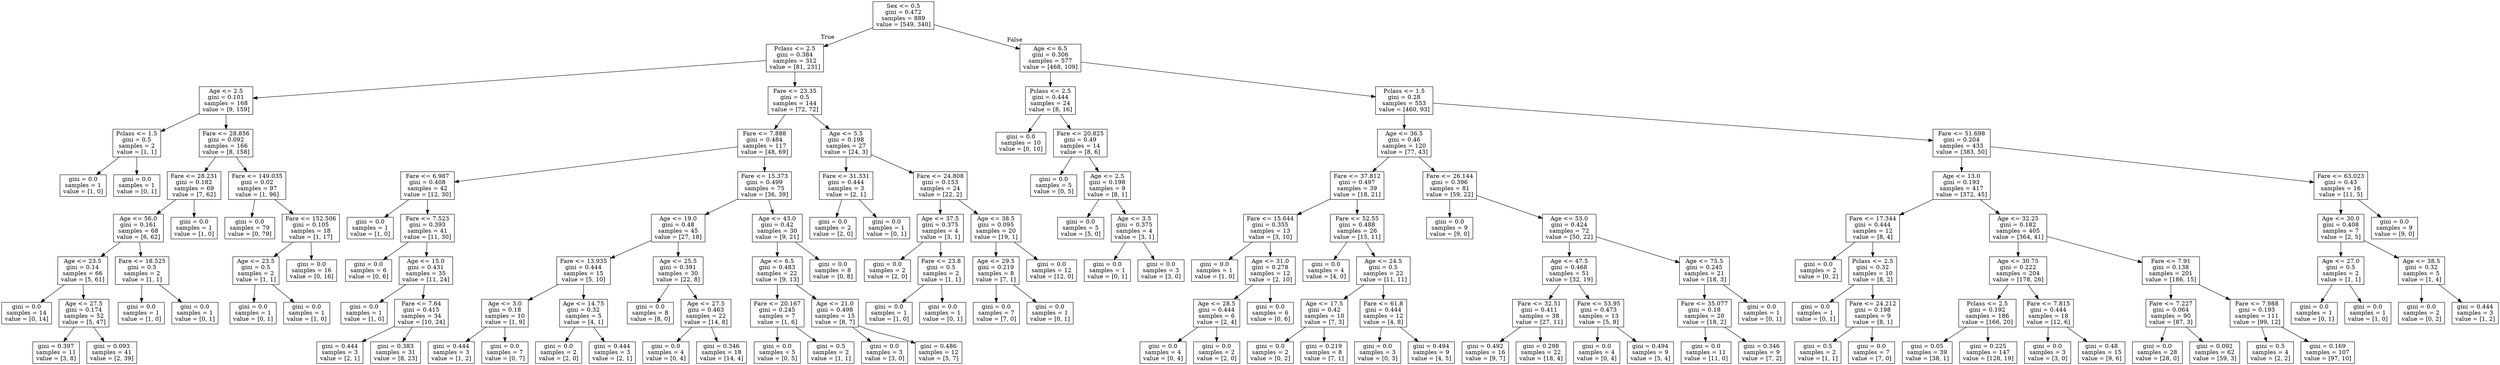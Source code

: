 digraph Tree {
node [shape=box] ;
0 [label="Sex <= 0.5\ngini = 0.472\nsamples = 889\nvalue = [549, 340]"] ;
1 [label="Pclass <= 2.5\ngini = 0.384\nsamples = 312\nvalue = [81, 231]"] ;
0 -> 1 [labeldistance=2.5, labelangle=45, headlabel="True"] ;
2 [label="Age <= 2.5\ngini = 0.101\nsamples = 168\nvalue = [9, 159]"] ;
1 -> 2 ;
3 [label="Pclass <= 1.5\ngini = 0.5\nsamples = 2\nvalue = [1, 1]"] ;
2 -> 3 ;
4 [label="gini = 0.0\nsamples = 1\nvalue = [1, 0]"] ;
3 -> 4 ;
5 [label="gini = 0.0\nsamples = 1\nvalue = [0, 1]"] ;
3 -> 5 ;
6 [label="Fare <= 28.856\ngini = 0.092\nsamples = 166\nvalue = [8, 158]"] ;
2 -> 6 ;
7 [label="Fare <= 28.231\ngini = 0.182\nsamples = 69\nvalue = [7, 62]"] ;
6 -> 7 ;
8 [label="Age <= 56.0\ngini = 0.161\nsamples = 68\nvalue = [6, 62]"] ;
7 -> 8 ;
9 [label="Age <= 23.5\ngini = 0.14\nsamples = 66\nvalue = [5, 61]"] ;
8 -> 9 ;
10 [label="gini = 0.0\nsamples = 14\nvalue = [0, 14]"] ;
9 -> 10 ;
11 [label="Age <= 27.5\ngini = 0.174\nsamples = 52\nvalue = [5, 47]"] ;
9 -> 11 ;
12 [label="gini = 0.397\nsamples = 11\nvalue = [3, 8]"] ;
11 -> 12 ;
13 [label="gini = 0.093\nsamples = 41\nvalue = [2, 39]"] ;
11 -> 13 ;
14 [label="Fare <= 18.525\ngini = 0.5\nsamples = 2\nvalue = [1, 1]"] ;
8 -> 14 ;
15 [label="gini = 0.0\nsamples = 1\nvalue = [1, 0]"] ;
14 -> 15 ;
16 [label="gini = 0.0\nsamples = 1\nvalue = [0, 1]"] ;
14 -> 16 ;
17 [label="gini = 0.0\nsamples = 1\nvalue = [1, 0]"] ;
7 -> 17 ;
18 [label="Fare <= 149.035\ngini = 0.02\nsamples = 97\nvalue = [1, 96]"] ;
6 -> 18 ;
19 [label="gini = 0.0\nsamples = 79\nvalue = [0, 79]"] ;
18 -> 19 ;
20 [label="Fare <= 152.506\ngini = 0.105\nsamples = 18\nvalue = [1, 17]"] ;
18 -> 20 ;
21 [label="Age <= 23.5\ngini = 0.5\nsamples = 2\nvalue = [1, 1]"] ;
20 -> 21 ;
22 [label="gini = 0.0\nsamples = 1\nvalue = [0, 1]"] ;
21 -> 22 ;
23 [label="gini = 0.0\nsamples = 1\nvalue = [1, 0]"] ;
21 -> 23 ;
24 [label="gini = 0.0\nsamples = 16\nvalue = [0, 16]"] ;
20 -> 24 ;
25 [label="Fare <= 23.35\ngini = 0.5\nsamples = 144\nvalue = [72, 72]"] ;
1 -> 25 ;
26 [label="Fare <= 7.888\ngini = 0.484\nsamples = 117\nvalue = [48, 69]"] ;
25 -> 26 ;
27 [label="Fare <= 6.987\ngini = 0.408\nsamples = 42\nvalue = [12, 30]"] ;
26 -> 27 ;
28 [label="gini = 0.0\nsamples = 1\nvalue = [1, 0]"] ;
27 -> 28 ;
29 [label="Fare <= 7.523\ngini = 0.393\nsamples = 41\nvalue = [11, 30]"] ;
27 -> 29 ;
30 [label="gini = 0.0\nsamples = 6\nvalue = [0, 6]"] ;
29 -> 30 ;
31 [label="Age <= 15.0\ngini = 0.431\nsamples = 35\nvalue = [11, 24]"] ;
29 -> 31 ;
32 [label="gini = 0.0\nsamples = 1\nvalue = [1, 0]"] ;
31 -> 32 ;
33 [label="Fare <= 7.64\ngini = 0.415\nsamples = 34\nvalue = [10, 24]"] ;
31 -> 33 ;
34 [label="gini = 0.444\nsamples = 3\nvalue = [2, 1]"] ;
33 -> 34 ;
35 [label="gini = 0.383\nsamples = 31\nvalue = [8, 23]"] ;
33 -> 35 ;
36 [label="Fare <= 15.373\ngini = 0.499\nsamples = 75\nvalue = [36, 39]"] ;
26 -> 36 ;
37 [label="Age <= 19.0\ngini = 0.48\nsamples = 45\nvalue = [27, 18]"] ;
36 -> 37 ;
38 [label="Fare <= 13.935\ngini = 0.444\nsamples = 15\nvalue = [5, 10]"] ;
37 -> 38 ;
39 [label="Age <= 3.0\ngini = 0.18\nsamples = 10\nvalue = [1, 9]"] ;
38 -> 39 ;
40 [label="gini = 0.444\nsamples = 3\nvalue = [1, 2]"] ;
39 -> 40 ;
41 [label="gini = 0.0\nsamples = 7\nvalue = [0, 7]"] ;
39 -> 41 ;
42 [label="Age <= 14.75\ngini = 0.32\nsamples = 5\nvalue = [4, 1]"] ;
38 -> 42 ;
43 [label="gini = 0.0\nsamples = 2\nvalue = [2, 0]"] ;
42 -> 43 ;
44 [label="gini = 0.444\nsamples = 3\nvalue = [2, 1]"] ;
42 -> 44 ;
45 [label="Age <= 25.5\ngini = 0.391\nsamples = 30\nvalue = [22, 8]"] ;
37 -> 45 ;
46 [label="gini = 0.0\nsamples = 8\nvalue = [8, 0]"] ;
45 -> 46 ;
47 [label="Age <= 27.5\ngini = 0.463\nsamples = 22\nvalue = [14, 8]"] ;
45 -> 47 ;
48 [label="gini = 0.0\nsamples = 4\nvalue = [0, 4]"] ;
47 -> 48 ;
49 [label="gini = 0.346\nsamples = 18\nvalue = [14, 4]"] ;
47 -> 49 ;
50 [label="Age <= 43.0\ngini = 0.42\nsamples = 30\nvalue = [9, 21]"] ;
36 -> 50 ;
51 [label="Age <= 6.5\ngini = 0.483\nsamples = 22\nvalue = [9, 13]"] ;
50 -> 51 ;
52 [label="Fare <= 20.167\ngini = 0.245\nsamples = 7\nvalue = [1, 6]"] ;
51 -> 52 ;
53 [label="gini = 0.0\nsamples = 5\nvalue = [0, 5]"] ;
52 -> 53 ;
54 [label="gini = 0.5\nsamples = 2\nvalue = [1, 1]"] ;
52 -> 54 ;
55 [label="Age <= 21.0\ngini = 0.498\nsamples = 15\nvalue = [8, 7]"] ;
51 -> 55 ;
56 [label="gini = 0.0\nsamples = 3\nvalue = [3, 0]"] ;
55 -> 56 ;
57 [label="gini = 0.486\nsamples = 12\nvalue = [5, 7]"] ;
55 -> 57 ;
58 [label="gini = 0.0\nsamples = 8\nvalue = [0, 8]"] ;
50 -> 58 ;
59 [label="Age <= 5.5\ngini = 0.198\nsamples = 27\nvalue = [24, 3]"] ;
25 -> 59 ;
60 [label="Fare <= 31.331\ngini = 0.444\nsamples = 3\nvalue = [2, 1]"] ;
59 -> 60 ;
61 [label="gini = 0.0\nsamples = 2\nvalue = [2, 0]"] ;
60 -> 61 ;
62 [label="gini = 0.0\nsamples = 1\nvalue = [0, 1]"] ;
60 -> 62 ;
63 [label="Fare <= 24.808\ngini = 0.153\nsamples = 24\nvalue = [22, 2]"] ;
59 -> 63 ;
64 [label="Age <= 37.5\ngini = 0.375\nsamples = 4\nvalue = [3, 1]"] ;
63 -> 64 ;
65 [label="gini = 0.0\nsamples = 2\nvalue = [2, 0]"] ;
64 -> 65 ;
66 [label="Fare <= 23.8\ngini = 0.5\nsamples = 2\nvalue = [1, 1]"] ;
64 -> 66 ;
67 [label="gini = 0.0\nsamples = 1\nvalue = [1, 0]"] ;
66 -> 67 ;
68 [label="gini = 0.0\nsamples = 1\nvalue = [0, 1]"] ;
66 -> 68 ;
69 [label="Age <= 38.5\ngini = 0.095\nsamples = 20\nvalue = [19, 1]"] ;
63 -> 69 ;
70 [label="Age <= 29.5\ngini = 0.219\nsamples = 8\nvalue = [7, 1]"] ;
69 -> 70 ;
71 [label="gini = 0.0\nsamples = 7\nvalue = [7, 0]"] ;
70 -> 71 ;
72 [label="gini = 0.0\nsamples = 1\nvalue = [0, 1]"] ;
70 -> 72 ;
73 [label="gini = 0.0\nsamples = 12\nvalue = [12, 0]"] ;
69 -> 73 ;
74 [label="Age <= 6.5\ngini = 0.306\nsamples = 577\nvalue = [468, 109]"] ;
0 -> 74 [labeldistance=2.5, labelangle=-45, headlabel="False"] ;
75 [label="Pclass <= 2.5\ngini = 0.444\nsamples = 24\nvalue = [8, 16]"] ;
74 -> 75 ;
76 [label="gini = 0.0\nsamples = 10\nvalue = [0, 10]"] ;
75 -> 76 ;
77 [label="Fare <= 20.825\ngini = 0.49\nsamples = 14\nvalue = [8, 6]"] ;
75 -> 77 ;
78 [label="gini = 0.0\nsamples = 5\nvalue = [0, 5]"] ;
77 -> 78 ;
79 [label="Age <= 2.5\ngini = 0.198\nsamples = 9\nvalue = [8, 1]"] ;
77 -> 79 ;
80 [label="gini = 0.0\nsamples = 5\nvalue = [5, 0]"] ;
79 -> 80 ;
81 [label="Age <= 3.5\ngini = 0.375\nsamples = 4\nvalue = [3, 1]"] ;
79 -> 81 ;
82 [label="gini = 0.0\nsamples = 1\nvalue = [0, 1]"] ;
81 -> 82 ;
83 [label="gini = 0.0\nsamples = 3\nvalue = [3, 0]"] ;
81 -> 83 ;
84 [label="Pclass <= 1.5\ngini = 0.28\nsamples = 553\nvalue = [460, 93]"] ;
74 -> 84 ;
85 [label="Age <= 36.5\ngini = 0.46\nsamples = 120\nvalue = [77, 43]"] ;
84 -> 85 ;
86 [label="Fare <= 37.812\ngini = 0.497\nsamples = 39\nvalue = [18, 21]"] ;
85 -> 86 ;
87 [label="Fare <= 15.644\ngini = 0.355\nsamples = 13\nvalue = [3, 10]"] ;
86 -> 87 ;
88 [label="gini = 0.0\nsamples = 1\nvalue = [1, 0]"] ;
87 -> 88 ;
89 [label="Age <= 31.0\ngini = 0.278\nsamples = 12\nvalue = [2, 10]"] ;
87 -> 89 ;
90 [label="Age <= 28.5\ngini = 0.444\nsamples = 6\nvalue = [2, 4]"] ;
89 -> 90 ;
91 [label="gini = 0.0\nsamples = 4\nvalue = [0, 4]"] ;
90 -> 91 ;
92 [label="gini = 0.0\nsamples = 2\nvalue = [2, 0]"] ;
90 -> 92 ;
93 [label="gini = 0.0\nsamples = 6\nvalue = [0, 6]"] ;
89 -> 93 ;
94 [label="Fare <= 52.55\ngini = 0.488\nsamples = 26\nvalue = [15, 11]"] ;
86 -> 94 ;
95 [label="gini = 0.0\nsamples = 4\nvalue = [4, 0]"] ;
94 -> 95 ;
96 [label="Age <= 24.5\ngini = 0.5\nsamples = 22\nvalue = [11, 11]"] ;
94 -> 96 ;
97 [label="Age <= 17.5\ngini = 0.42\nsamples = 10\nvalue = [7, 3]"] ;
96 -> 97 ;
98 [label="gini = 0.0\nsamples = 2\nvalue = [0, 2]"] ;
97 -> 98 ;
99 [label="gini = 0.219\nsamples = 8\nvalue = [7, 1]"] ;
97 -> 99 ;
100 [label="Fare <= 61.8\ngini = 0.444\nsamples = 12\nvalue = [4, 8]"] ;
96 -> 100 ;
101 [label="gini = 0.0\nsamples = 3\nvalue = [0, 3]"] ;
100 -> 101 ;
102 [label="gini = 0.494\nsamples = 9\nvalue = [4, 5]"] ;
100 -> 102 ;
103 [label="Fare <= 26.144\ngini = 0.396\nsamples = 81\nvalue = [59, 22]"] ;
85 -> 103 ;
104 [label="gini = 0.0\nsamples = 9\nvalue = [9, 0]"] ;
103 -> 104 ;
105 [label="Age <= 53.0\ngini = 0.424\nsamples = 72\nvalue = [50, 22]"] ;
103 -> 105 ;
106 [label="Age <= 47.5\ngini = 0.468\nsamples = 51\nvalue = [32, 19]"] ;
105 -> 106 ;
107 [label="Fare <= 32.51\ngini = 0.411\nsamples = 38\nvalue = [27, 11]"] ;
106 -> 107 ;
108 [label="gini = 0.492\nsamples = 16\nvalue = [9, 7]"] ;
107 -> 108 ;
109 [label="gini = 0.298\nsamples = 22\nvalue = [18, 4]"] ;
107 -> 109 ;
110 [label="Fare <= 53.95\ngini = 0.473\nsamples = 13\nvalue = [5, 8]"] ;
106 -> 110 ;
111 [label="gini = 0.0\nsamples = 4\nvalue = [0, 4]"] ;
110 -> 111 ;
112 [label="gini = 0.494\nsamples = 9\nvalue = [5, 4]"] ;
110 -> 112 ;
113 [label="Age <= 75.5\ngini = 0.245\nsamples = 21\nvalue = [18, 3]"] ;
105 -> 113 ;
114 [label="Fare <= 35.077\ngini = 0.18\nsamples = 20\nvalue = [18, 2]"] ;
113 -> 114 ;
115 [label="gini = 0.0\nsamples = 11\nvalue = [11, 0]"] ;
114 -> 115 ;
116 [label="gini = 0.346\nsamples = 9\nvalue = [7, 2]"] ;
114 -> 116 ;
117 [label="gini = 0.0\nsamples = 1\nvalue = [0, 1]"] ;
113 -> 117 ;
118 [label="Fare <= 51.698\ngini = 0.204\nsamples = 433\nvalue = [383, 50]"] ;
84 -> 118 ;
119 [label="Age <= 13.0\ngini = 0.193\nsamples = 417\nvalue = [372, 45]"] ;
118 -> 119 ;
120 [label="Fare <= 17.344\ngini = 0.444\nsamples = 12\nvalue = [8, 4]"] ;
119 -> 120 ;
121 [label="gini = 0.0\nsamples = 2\nvalue = [0, 2]"] ;
120 -> 121 ;
122 [label="Pclass <= 2.5\ngini = 0.32\nsamples = 10\nvalue = [8, 2]"] ;
120 -> 122 ;
123 [label="gini = 0.0\nsamples = 1\nvalue = [0, 1]"] ;
122 -> 123 ;
124 [label="Fare <= 24.212\ngini = 0.198\nsamples = 9\nvalue = [8, 1]"] ;
122 -> 124 ;
125 [label="gini = 0.5\nsamples = 2\nvalue = [1, 1]"] ;
124 -> 125 ;
126 [label="gini = 0.0\nsamples = 7\nvalue = [7, 0]"] ;
124 -> 126 ;
127 [label="Age <= 32.25\ngini = 0.182\nsamples = 405\nvalue = [364, 41]"] ;
119 -> 127 ;
128 [label="Age <= 30.75\ngini = 0.222\nsamples = 204\nvalue = [178, 26]"] ;
127 -> 128 ;
129 [label="Pclass <= 2.5\ngini = 0.192\nsamples = 186\nvalue = [166, 20]"] ;
128 -> 129 ;
130 [label="gini = 0.05\nsamples = 39\nvalue = [38, 1]"] ;
129 -> 130 ;
131 [label="gini = 0.225\nsamples = 147\nvalue = [128, 19]"] ;
129 -> 131 ;
132 [label="Fare <= 7.815\ngini = 0.444\nsamples = 18\nvalue = [12, 6]"] ;
128 -> 132 ;
133 [label="gini = 0.0\nsamples = 3\nvalue = [3, 0]"] ;
132 -> 133 ;
134 [label="gini = 0.48\nsamples = 15\nvalue = [9, 6]"] ;
132 -> 134 ;
135 [label="Fare <= 7.91\ngini = 0.138\nsamples = 201\nvalue = [186, 15]"] ;
127 -> 135 ;
136 [label="Fare <= 7.227\ngini = 0.064\nsamples = 90\nvalue = [87, 3]"] ;
135 -> 136 ;
137 [label="gini = 0.0\nsamples = 28\nvalue = [28, 0]"] ;
136 -> 137 ;
138 [label="gini = 0.092\nsamples = 62\nvalue = [59, 3]"] ;
136 -> 138 ;
139 [label="Fare <= 7.988\ngini = 0.193\nsamples = 111\nvalue = [99, 12]"] ;
135 -> 139 ;
140 [label="gini = 0.5\nsamples = 4\nvalue = [2, 2]"] ;
139 -> 140 ;
141 [label="gini = 0.169\nsamples = 107\nvalue = [97, 10]"] ;
139 -> 141 ;
142 [label="Fare <= 63.023\ngini = 0.43\nsamples = 16\nvalue = [11, 5]"] ;
118 -> 142 ;
143 [label="Age <= 30.0\ngini = 0.408\nsamples = 7\nvalue = [2, 5]"] ;
142 -> 143 ;
144 [label="Age <= 27.0\ngini = 0.5\nsamples = 2\nvalue = [1, 1]"] ;
143 -> 144 ;
145 [label="gini = 0.0\nsamples = 1\nvalue = [0, 1]"] ;
144 -> 145 ;
146 [label="gini = 0.0\nsamples = 1\nvalue = [1, 0]"] ;
144 -> 146 ;
147 [label="Age <= 38.5\ngini = 0.32\nsamples = 5\nvalue = [1, 4]"] ;
143 -> 147 ;
148 [label="gini = 0.0\nsamples = 2\nvalue = [0, 2]"] ;
147 -> 148 ;
149 [label="gini = 0.444\nsamples = 3\nvalue = [1, 2]"] ;
147 -> 149 ;
150 [label="gini = 0.0\nsamples = 9\nvalue = [9, 0]"] ;
142 -> 150 ;
}